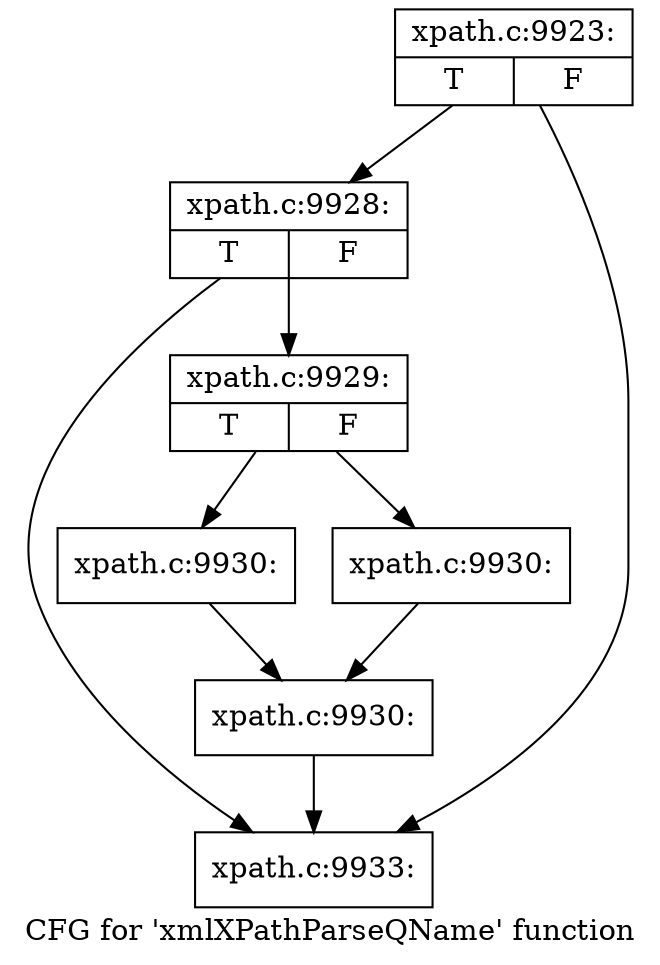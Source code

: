 digraph "CFG for 'xmlXPathParseQName' function" {
	label="CFG for 'xmlXPathParseQName' function";

	Node0x4cdb880 [shape=record,label="{xpath.c:9923:|{<s0>T|<s1>F}}"];
	Node0x4cdb880 -> Node0x4f285b0;
	Node0x4cdb880 -> Node0x4f28560;
	Node0x4f285b0 [shape=record,label="{xpath.c:9928:|{<s0>T|<s1>F}}"];
	Node0x4f285b0 -> Node0x4f28510;
	Node0x4f285b0 -> Node0x4f28560;
	Node0x4f28510 [shape=record,label="{xpath.c:9929:|{<s0>T|<s1>F}}"];
	Node0x4f28510 -> Node0x4f28e30;
	Node0x4f28510 -> Node0x4f28e80;
	Node0x4f28e30 [shape=record,label="{xpath.c:9930:}"];
	Node0x4f28e30 -> Node0x4f28ed0;
	Node0x4f28e80 [shape=record,label="{xpath.c:9930:}"];
	Node0x4f28e80 -> Node0x4f28ed0;
	Node0x4f28ed0 [shape=record,label="{xpath.c:9930:}"];
	Node0x4f28ed0 -> Node0x4f28560;
	Node0x4f28560 [shape=record,label="{xpath.c:9933:}"];
}
